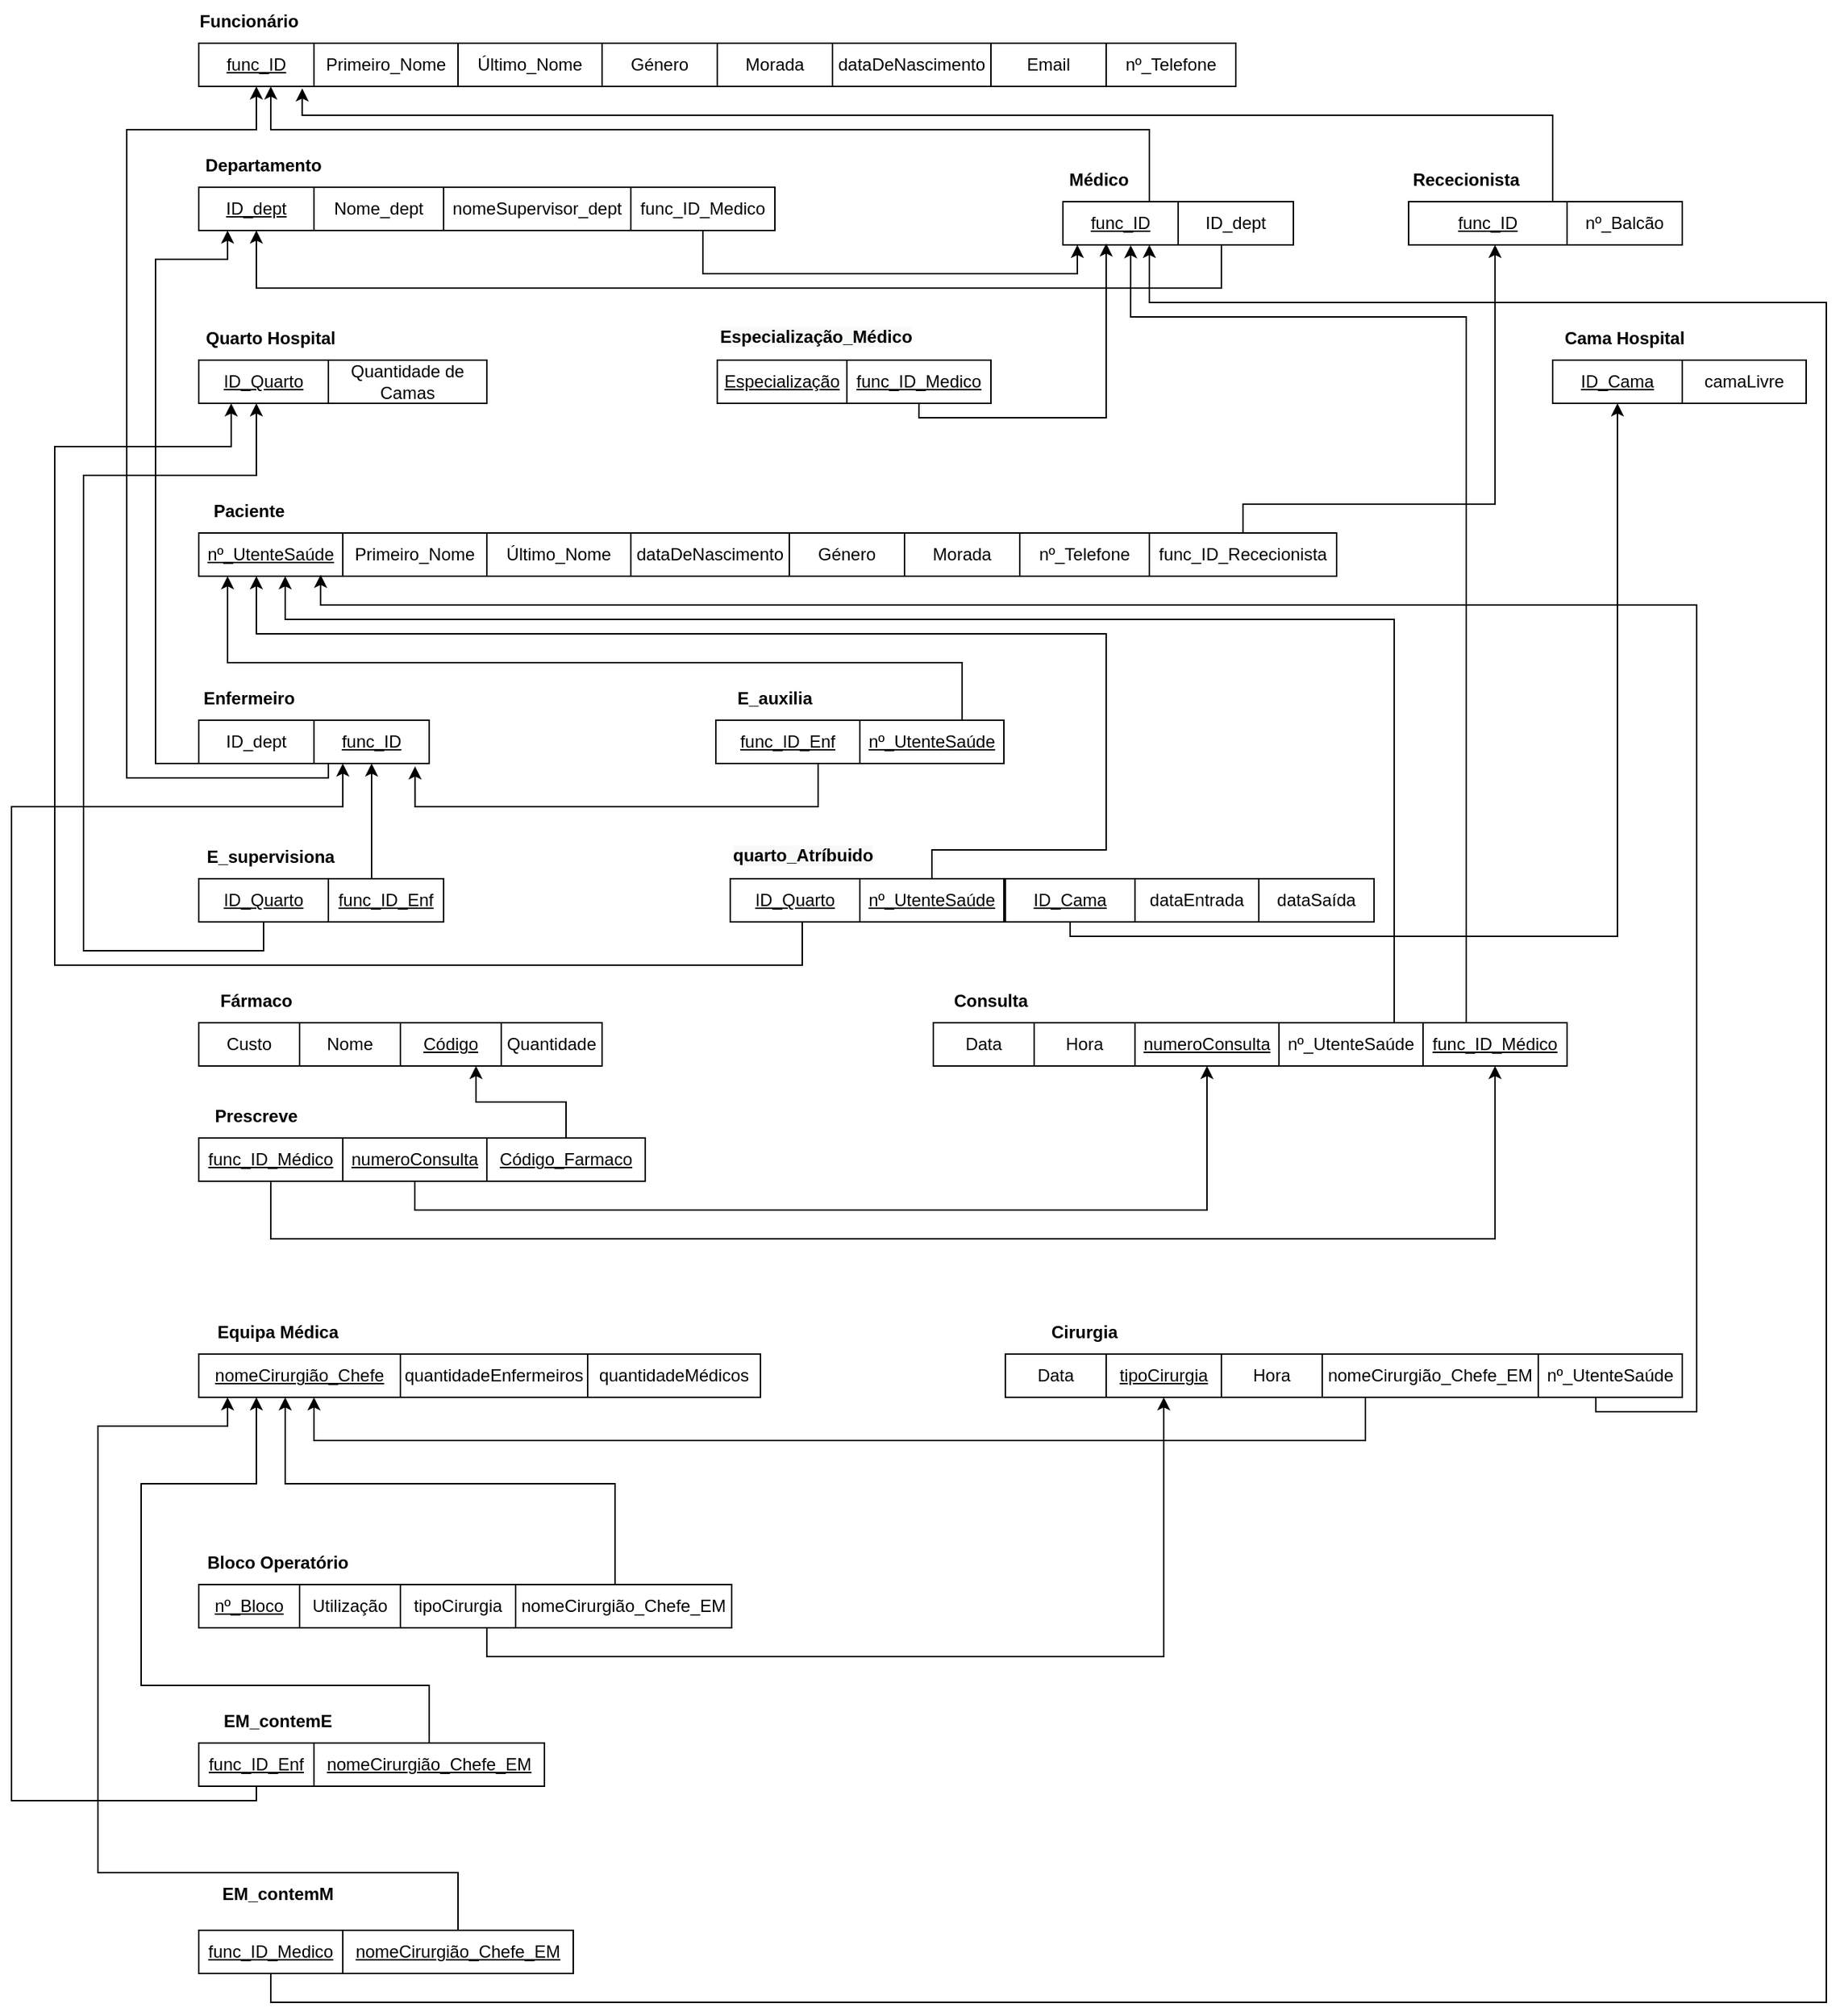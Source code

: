 <mxfile version="17.4.6" type="device"><diagram id="cAjbudyAMvsDgZdkriTX" name="Page-1"><mxGraphModel dx="2317" dy="547" grid="1" gridSize="10" guides="1" tooltips="1" connect="1" arrows="1" fold="1" page="1" pageScale="1" pageWidth="827" pageHeight="1169" math="0" shadow="0"><root><mxCell id="0"/><mxCell id="1" parent="0"/><mxCell id="IvRypY2tJd7vzsiSZAWa-1" value="&lt;u&gt;func_ID&lt;/u&gt;" style="rounded=0;whiteSpace=wrap;html=1;" parent="1" vertex="1"><mxGeometry x="40" y="130" width="80" height="30" as="geometry"/></mxCell><mxCell id="IvRypY2tJd7vzsiSZAWa-2" value="Primeiro_Nome" style="rounded=0;whiteSpace=wrap;html=1;" parent="1" vertex="1"><mxGeometry x="120" y="130" width="100" height="30" as="geometry"/></mxCell><mxCell id="IvRypY2tJd7vzsiSZAWa-6" value="Último_Nome" style="rounded=0;whiteSpace=wrap;html=1;" parent="1" vertex="1"><mxGeometry x="220" y="130" width="100" height="30" as="geometry"/></mxCell><mxCell id="IvRypY2tJd7vzsiSZAWa-7" value="Email" style="rounded=0;whiteSpace=wrap;html=1;" parent="1" vertex="1"><mxGeometry x="590" y="130" width="80" height="30" as="geometry"/></mxCell><mxCell id="IvRypY2tJd7vzsiSZAWa-8" value="dataDeNascimento" style="rounded=0;whiteSpace=wrap;html=1;" parent="1" vertex="1"><mxGeometry x="480" y="130" width="110" height="30" as="geometry"/></mxCell><mxCell id="IvRypY2tJd7vzsiSZAWa-9" value="Morada" style="rounded=0;whiteSpace=wrap;html=1;" parent="1" vertex="1"><mxGeometry x="400" y="130" width="80" height="30" as="geometry"/></mxCell><mxCell id="IvRypY2tJd7vzsiSZAWa-10" value="Género" style="rounded=0;whiteSpace=wrap;html=1;" parent="1" vertex="1"><mxGeometry x="320" y="130" width="80" height="30" as="geometry"/></mxCell><mxCell id="IvRypY2tJd7vzsiSZAWa-12" value="nº_Telefone" style="rounded=0;whiteSpace=wrap;html=1;" parent="1" vertex="1"><mxGeometry x="670" y="130" width="90" height="30" as="geometry"/></mxCell><mxCell id="IvRypY2tJd7vzsiSZAWa-14" value="&lt;b&gt;Funcionário&lt;/b&gt;" style="text;html=1;strokeColor=none;fillColor=none;align=center;verticalAlign=middle;whiteSpace=wrap;rounded=0;" parent="1" vertex="1"><mxGeometry x="40" y="100" width="70" height="30" as="geometry"/></mxCell><mxCell id="IvRypY2tJd7vzsiSZAWa-15" value="&lt;b&gt;Enfermeiro&lt;/b&gt;" style="text;html=1;strokeColor=none;fillColor=none;align=center;verticalAlign=middle;whiteSpace=wrap;rounded=0;" parent="1" vertex="1"><mxGeometry x="40" y="570" width="70" height="30" as="geometry"/></mxCell><mxCell id="IvRypY2tJd7vzsiSZAWa-16" value="&lt;b&gt;Médico&lt;/b&gt;" style="text;html=1;strokeColor=none;fillColor=none;align=center;verticalAlign=middle;whiteSpace=wrap;rounded=0;" parent="1" vertex="1"><mxGeometry x="630" y="210" width="70" height="30" as="geometry"/></mxCell><mxCell id="vJAE-lefQs8UqHgrxE0E-53" style="edgeStyle=orthogonalEdgeStyle;rounded=0;orthogonalLoop=1;jettySize=auto;html=1;" parent="1" source="IvRypY2tJd7vzsiSZAWa-17" edge="1"><mxGeometry relative="1" as="geometry"><mxPoint x="90" y="160" as="targetPoint"/><Array as="points"><mxPoint x="700" y="190"/><mxPoint x="90" y="190"/></Array></mxGeometry></mxCell><mxCell id="IvRypY2tJd7vzsiSZAWa-17" value="&lt;u&gt;func_ID&lt;/u&gt;" style="rounded=0;whiteSpace=wrap;html=1;" parent="1" vertex="1"><mxGeometry x="640" y="240" width="80" height="30" as="geometry"/></mxCell><mxCell id="IvRypY2tJd7vzsiSZAWa-18" value="&lt;b&gt;Rececionista&lt;/b&gt;" style="text;html=1;strokeColor=none;fillColor=none;align=center;verticalAlign=middle;whiteSpace=wrap;rounded=0;" parent="1" vertex="1"><mxGeometry x="880" y="210" width="80" height="30" as="geometry"/></mxCell><mxCell id="vJAE-lefQs8UqHgrxE0E-66" style="edgeStyle=orthogonalEdgeStyle;rounded=0;orthogonalLoop=1;jettySize=auto;html=1;entryX=0.898;entryY=1.047;entryDx=0;entryDy=0;entryPerimeter=0;" parent="1" source="IvRypY2tJd7vzsiSZAWa-19" target="IvRypY2tJd7vzsiSZAWa-1" edge="1"><mxGeometry relative="1" as="geometry"><Array as="points"><mxPoint x="980" y="180"/><mxPoint x="112" y="180"/></Array></mxGeometry></mxCell><mxCell id="IvRypY2tJd7vzsiSZAWa-19" value="&lt;u&gt;func_ID&lt;/u&gt;" style="rounded=0;whiteSpace=wrap;html=1;" parent="1" vertex="1"><mxGeometry x="880" y="240" width="110" height="30" as="geometry"/></mxCell><mxCell id="vJAE-lefQs8UqHgrxE0E-1" value="&lt;b&gt;Quarto Hospital&lt;/b&gt;" style="text;html=1;strokeColor=none;fillColor=none;align=center;verticalAlign=middle;whiteSpace=wrap;rounded=0;" parent="1" vertex="1"><mxGeometry x="40" y="320" width="100" height="30" as="geometry"/></mxCell><mxCell id="vJAE-lefQs8UqHgrxE0E-2" value="&lt;b&gt;Paciente&lt;/b&gt;" style="text;html=1;strokeColor=none;fillColor=none;align=center;verticalAlign=middle;whiteSpace=wrap;rounded=0;" parent="1" vertex="1"><mxGeometry x="40" y="440" width="70" height="30" as="geometry"/></mxCell><mxCell id="vJAE-lefQs8UqHgrxE0E-3" value="&lt;u&gt;ID_Quarto&lt;/u&gt;" style="rounded=0;whiteSpace=wrap;html=1;" parent="1" vertex="1"><mxGeometry x="40" y="350" width="90" height="30" as="geometry"/></mxCell><mxCell id="vJAE-lefQs8UqHgrxE0E-4" value="Quantidade de Camas" style="rounded=0;whiteSpace=wrap;html=1;" parent="1" vertex="1"><mxGeometry x="130" y="350" width="110" height="30" as="geometry"/></mxCell><mxCell id="vJAE-lefQs8UqHgrxE0E-8" value="&lt;u&gt;nº_UtenteSaúde&lt;/u&gt;" style="rounded=0;whiteSpace=wrap;html=1;" parent="1" vertex="1"><mxGeometry x="40" y="470" width="100" height="30" as="geometry"/></mxCell><mxCell id="vJAE-lefQs8UqHgrxE0E-9" value="Primeiro_Nome" style="rounded=0;whiteSpace=wrap;html=1;" parent="1" vertex="1"><mxGeometry x="140" y="470" width="100" height="30" as="geometry"/></mxCell><mxCell id="vJAE-lefQs8UqHgrxE0E-10" value="Último_Nome" style="rounded=0;whiteSpace=wrap;html=1;" parent="1" vertex="1"><mxGeometry x="240" y="470" width="100" height="30" as="geometry"/></mxCell><mxCell id="vJAE-lefQs8UqHgrxE0E-11" value="dataDeNascimento" style="rounded=0;whiteSpace=wrap;html=1;" parent="1" vertex="1"><mxGeometry x="340" y="470" width="110" height="30" as="geometry"/></mxCell><mxCell id="vJAE-lefQs8UqHgrxE0E-12" value="Género" style="rounded=0;whiteSpace=wrap;html=1;" parent="1" vertex="1"><mxGeometry x="450" y="470" width="80" height="30" as="geometry"/></mxCell><mxCell id="vJAE-lefQs8UqHgrxE0E-13" value="Morada" style="rounded=0;whiteSpace=wrap;html=1;" parent="1" vertex="1"><mxGeometry x="530" y="470" width="80" height="30" as="geometry"/></mxCell><mxCell id="vJAE-lefQs8UqHgrxE0E-14" value="nº_Telefone" style="rounded=0;whiteSpace=wrap;html=1;" parent="1" vertex="1"><mxGeometry x="610" y="470" width="90" height="30" as="geometry"/></mxCell><mxCell id="vJAE-lefQs8UqHgrxE0E-17" value="&lt;u&gt;ID_dept&lt;/u&gt;" style="rounded=0;whiteSpace=wrap;html=1;" parent="1" vertex="1"><mxGeometry x="40" y="230" width="80" height="30" as="geometry"/></mxCell><mxCell id="vJAE-lefQs8UqHgrxE0E-18" value="&lt;b&gt;Departamento&lt;/b&gt;" style="text;html=1;strokeColor=none;fillColor=none;align=center;verticalAlign=middle;whiteSpace=wrap;rounded=0;" parent="1" vertex="1"><mxGeometry x="40" y="200" width="90" height="30" as="geometry"/></mxCell><mxCell id="vJAE-lefQs8UqHgrxE0E-19" value="Nome_dept" style="rounded=0;whiteSpace=wrap;html=1;" parent="1" vertex="1"><mxGeometry x="120" y="230" width="90" height="30" as="geometry"/></mxCell><mxCell id="vJAE-lefQs8UqHgrxE0E-20" value="nomeSupervisor_dept" style="rounded=0;whiteSpace=wrap;html=1;" parent="1" vertex="1"><mxGeometry x="210" y="230" width="130" height="30" as="geometry"/></mxCell><mxCell id="vJAE-lefQs8UqHgrxE0E-35" style="edgeStyle=orthogonalEdgeStyle;rounded=0;orthogonalLoop=1;jettySize=auto;html=1;" parent="1" source="vJAE-lefQs8UqHgrxE0E-21" target="IvRypY2tJd7vzsiSZAWa-1" edge="1"><mxGeometry relative="1" as="geometry"><Array as="points"><mxPoint x="130" y="640"/><mxPoint x="-10" y="640"/><mxPoint x="-10" y="190"/><mxPoint x="80" y="190"/></Array></mxGeometry></mxCell><mxCell id="vJAE-lefQs8UqHgrxE0E-21" value="&lt;u&gt;func_ID&lt;/u&gt;" style="rounded=0;whiteSpace=wrap;html=1;" parent="1" vertex="1"><mxGeometry x="120" y="600" width="80" height="30" as="geometry"/></mxCell><mxCell id="vJAE-lefQs8UqHgrxE0E-27" value="&lt;b&gt;E_auxilia&lt;/b&gt;" style="text;html=1;strokeColor=none;fillColor=none;align=center;verticalAlign=middle;whiteSpace=wrap;rounded=0;" parent="1" vertex="1"><mxGeometry x="400" y="570" width="80" height="30" as="geometry"/></mxCell><mxCell id="vJAE-lefQs8UqHgrxE0E-46" style="edgeStyle=orthogonalEdgeStyle;rounded=0;orthogonalLoop=1;jettySize=auto;html=1;entryX=0.877;entryY=1.067;entryDx=0;entryDy=0;entryPerimeter=0;" parent="1" source="vJAE-lefQs8UqHgrxE0E-28" target="vJAE-lefQs8UqHgrxE0E-21" edge="1"><mxGeometry relative="1" as="geometry"><mxPoint x="190" y="590" as="targetPoint"/><Array as="points"><mxPoint x="470" y="660"/><mxPoint x="190" y="660"/></Array></mxGeometry></mxCell><mxCell id="vJAE-lefQs8UqHgrxE0E-28" value="&lt;u&gt;func_ID_Enf&lt;/u&gt;" style="rounded=0;whiteSpace=wrap;html=1;" parent="1" vertex="1"><mxGeometry x="399" y="600" width="100" height="30" as="geometry"/></mxCell><mxCell id="vJAE-lefQs8UqHgrxE0E-34" style="edgeStyle=orthogonalEdgeStyle;rounded=0;orthogonalLoop=1;jettySize=auto;html=1;entryX=0.25;entryY=1;entryDx=0;entryDy=0;" parent="1" source="vJAE-lefQs8UqHgrxE0E-33" target="vJAE-lefQs8UqHgrxE0E-17" edge="1"><mxGeometry relative="1" as="geometry"><Array as="points"><mxPoint x="80" y="630"/><mxPoint x="10" y="630"/><mxPoint x="10" y="280"/><mxPoint x="60" y="280"/></Array></mxGeometry></mxCell><mxCell id="vJAE-lefQs8UqHgrxE0E-33" value="ID_dept" style="rounded=0;whiteSpace=wrap;html=1;" parent="1" vertex="1"><mxGeometry x="40" y="600" width="80" height="30" as="geometry"/></mxCell><mxCell id="vJAE-lefQs8UqHgrxE0E-38" style="edgeStyle=orthogonalEdgeStyle;rounded=0;orthogonalLoop=1;jettySize=auto;html=1;" parent="1" source="vJAE-lefQs8UqHgrxE0E-37" target="vJAE-lefQs8UqHgrxE0E-8" edge="1"><mxGeometry relative="1" as="geometry"><mxPoint x="100" y="460" as="targetPoint"/><Array as="points"><mxPoint x="570" y="560"/><mxPoint x="60" y="560"/></Array></mxGeometry></mxCell><mxCell id="vJAE-lefQs8UqHgrxE0E-37" value="&lt;u&gt;nº_UtenteSaúde&lt;/u&gt;" style="rounded=0;whiteSpace=wrap;html=1;" parent="1" vertex="1"><mxGeometry x="499" y="600" width="100" height="30" as="geometry"/></mxCell><mxCell id="vJAE-lefQs8UqHgrxE0E-40" value="&lt;b&gt;E_supervisiona&lt;/b&gt;" style="text;html=1;strokeColor=none;fillColor=none;align=center;verticalAlign=middle;whiteSpace=wrap;rounded=0;" parent="1" vertex="1"><mxGeometry x="40" y="680" width="100" height="30" as="geometry"/></mxCell><mxCell id="vJAE-lefQs8UqHgrxE0E-44" style="edgeStyle=orthogonalEdgeStyle;rounded=0;orthogonalLoop=1;jettySize=auto;html=1;" parent="1" source="vJAE-lefQs8UqHgrxE0E-42" edge="1"><mxGeometry relative="1" as="geometry"><mxPoint x="80" y="380" as="targetPoint"/><Array as="points"><mxPoint x="85" y="760"/><mxPoint x="-40" y="760"/><mxPoint x="-40" y="430"/><mxPoint x="80" y="430"/></Array></mxGeometry></mxCell><mxCell id="vJAE-lefQs8UqHgrxE0E-42" value="&lt;u&gt;ID_Quarto&lt;/u&gt;" style="rounded=0;whiteSpace=wrap;html=1;" parent="1" vertex="1"><mxGeometry x="40" y="710" width="90" height="30" as="geometry"/></mxCell><mxCell id="vJAE-lefQs8UqHgrxE0E-47" style="edgeStyle=orthogonalEdgeStyle;rounded=0;orthogonalLoop=1;jettySize=auto;html=1;entryX=0.5;entryY=1;entryDx=0;entryDy=0;" parent="1" source="vJAE-lefQs8UqHgrxE0E-43" target="vJAE-lefQs8UqHgrxE0E-21" edge="1"><mxGeometry relative="1" as="geometry"><Array as="points"><mxPoint x="160" y="650"/><mxPoint x="160" y="650"/></Array></mxGeometry></mxCell><mxCell id="vJAE-lefQs8UqHgrxE0E-43" value="&lt;u&gt;func_ID_Enf&lt;/u&gt;" style="rounded=0;whiteSpace=wrap;html=1;" parent="1" vertex="1"><mxGeometry x="130" y="710" width="80" height="30" as="geometry"/></mxCell><mxCell id="vJAE-lefQs8UqHgrxE0E-54" style="edgeStyle=orthogonalEdgeStyle;rounded=0;orthogonalLoop=1;jettySize=auto;html=1;" parent="1" source="vJAE-lefQs8UqHgrxE0E-52" target="vJAE-lefQs8UqHgrxE0E-17" edge="1"><mxGeometry relative="1" as="geometry"><Array as="points"><mxPoint x="750" y="300"/><mxPoint x="80" y="300"/></Array></mxGeometry></mxCell><mxCell id="vJAE-lefQs8UqHgrxE0E-52" value="ID_dept" style="rounded=0;whiteSpace=wrap;html=1;" parent="1" vertex="1"><mxGeometry x="720" y="240" width="80" height="30" as="geometry"/></mxCell><mxCell id="vJAE-lefQs8UqHgrxE0E-56" style="edgeStyle=orthogonalEdgeStyle;rounded=0;orthogonalLoop=1;jettySize=auto;html=1;" parent="1" source="vJAE-lefQs8UqHgrxE0E-55" edge="1"><mxGeometry relative="1" as="geometry"><mxPoint x="650" y="270" as="targetPoint"/><Array as="points"><mxPoint x="390" y="290"/><mxPoint x="650" y="290"/><mxPoint x="650" y="270"/></Array></mxGeometry></mxCell><mxCell id="vJAE-lefQs8UqHgrxE0E-55" value="func_ID_Medico" style="rounded=0;whiteSpace=wrap;html=1;" parent="1" vertex="1"><mxGeometry x="340" y="230" width="100" height="30" as="geometry"/></mxCell><mxCell id="vJAE-lefQs8UqHgrxE0E-57" value="&lt;b&gt;Consulta&lt;/b&gt;" style="text;html=1;strokeColor=none;fillColor=none;align=center;verticalAlign=middle;whiteSpace=wrap;rounded=0;" parent="1" vertex="1"><mxGeometry x="550" y="780" width="80" height="30" as="geometry"/></mxCell><mxCell id="vJAE-lefQs8UqHgrxE0E-59" value="Data" style="rounded=0;whiteSpace=wrap;html=1;" parent="1" vertex="1"><mxGeometry x="550" y="810" width="70" height="30" as="geometry"/></mxCell><mxCell id="vJAE-lefQs8UqHgrxE0E-61" value="Hora" style="rounded=0;whiteSpace=wrap;html=1;" parent="1" vertex="1"><mxGeometry x="620" y="810" width="70" height="30" as="geometry"/></mxCell><mxCell id="vJAE-lefQs8UqHgrxE0E-64" value="&lt;u&gt;numeroConsulta&lt;/u&gt;" style="rounded=0;whiteSpace=wrap;html=1;" parent="1" vertex="1"><mxGeometry x="690" y="810" width="100" height="30" as="geometry"/></mxCell><mxCell id="vJAE-lefQs8UqHgrxE0E-79" style="edgeStyle=orthogonalEdgeStyle;rounded=0;orthogonalLoop=1;jettySize=auto;html=1;entryX=0.588;entryY=1.007;entryDx=0;entryDy=0;entryPerimeter=0;" parent="1" source="vJAE-lefQs8UqHgrxE0E-65" target="IvRypY2tJd7vzsiSZAWa-17" edge="1"><mxGeometry relative="1" as="geometry"><Array as="points"><mxPoint x="920" y="320"/><mxPoint x="687" y="320"/></Array></mxGeometry></mxCell><mxCell id="vJAE-lefQs8UqHgrxE0E-65" value="&lt;u&gt;func_ID_Médico&lt;/u&gt;" style="rounded=0;whiteSpace=wrap;html=1;" parent="1" vertex="1"><mxGeometry x="890" y="810" width="100" height="30" as="geometry"/></mxCell><mxCell id="vJAE-lefQs8UqHgrxE0E-68" style="edgeStyle=orthogonalEdgeStyle;rounded=0;orthogonalLoop=1;jettySize=auto;html=1;" parent="1" source="vJAE-lefQs8UqHgrxE0E-67" edge="1"><mxGeometry relative="1" as="geometry"><Array as="points"><mxPoint x="765" y="450"/><mxPoint x="940" y="450"/><mxPoint x="940" y="270"/></Array><mxPoint x="940" y="270" as="targetPoint"/></mxGeometry></mxCell><mxCell id="vJAE-lefQs8UqHgrxE0E-67" value="func_ID_Rececionista" style="rounded=0;whiteSpace=wrap;html=1;" parent="1" vertex="1"><mxGeometry x="700" y="470" width="130" height="30" as="geometry"/></mxCell><mxCell id="vJAE-lefQs8UqHgrxE0E-78" style="edgeStyle=orthogonalEdgeStyle;rounded=0;orthogonalLoop=1;jettySize=auto;html=1;" parent="1" source="vJAE-lefQs8UqHgrxE0E-71" edge="1"><mxGeometry relative="1" as="geometry"><Array as="points"><mxPoint x="870" y="530"/><mxPoint x="100" y="530"/><mxPoint x="100" y="500"/></Array><mxPoint x="100" y="500" as="targetPoint"/></mxGeometry></mxCell><mxCell id="vJAE-lefQs8UqHgrxE0E-71" value="nº_UtenteSaúde" style="rounded=0;whiteSpace=wrap;html=1;" parent="1" vertex="1"><mxGeometry x="790" y="810" width="100" height="30" as="geometry"/></mxCell><mxCell id="vJAE-lefQs8UqHgrxE0E-73" value="&lt;b&gt;Fármaco&lt;/b&gt;" style="text;html=1;strokeColor=none;fillColor=none;align=center;verticalAlign=middle;whiteSpace=wrap;rounded=0;" parent="1" vertex="1"><mxGeometry x="40" y="780" width="80" height="30" as="geometry"/></mxCell><mxCell id="vJAE-lefQs8UqHgrxE0E-74" value="Custo" style="rounded=0;whiteSpace=wrap;html=1;" parent="1" vertex="1"><mxGeometry x="40" y="810" width="70" height="30" as="geometry"/></mxCell><mxCell id="vJAE-lefQs8UqHgrxE0E-75" value="Nome&lt;span style=&quot;color: rgba(0 , 0 , 0 , 0) ; font-family: monospace ; font-size: 0px&quot;&gt;%3CmxGraphModel%3E%3Croot%3E%3CmxCell%20id%3D%220%22%2F%3E%3CmxCell%20id%3D%221%22%20parent%3D%220%22%2F%3E%3CmxCell%20id%3D%222%22%20value%3D%22Custo%22%20style%3D%22rounded%3D0%3BwhiteSpace%3Dwrap%3Bhtml%3D1%3B%22%20vertex%3D%221%22%20parent%3D%221%22%3E%3CmxGeometry%20x%3D%22670%22%20y%3D%22770%22%20width%3D%2270%22%20height%3D%2230%22%20as%3D%22geometry%22%2F%3E%3C%2FmxCell%3E%3C%2Froot%3E%3C%2FmxGraphModel%3E&lt;/span&gt;" style="rounded=0;whiteSpace=wrap;html=1;" parent="1" vertex="1"><mxGeometry x="110" y="810" width="70" height="30" as="geometry"/></mxCell><mxCell id="vJAE-lefQs8UqHgrxE0E-76" value="&lt;u&gt;Código&lt;/u&gt;" style="rounded=0;whiteSpace=wrap;html=1;" parent="1" vertex="1"><mxGeometry x="180" y="810" width="70" height="30" as="geometry"/></mxCell><mxCell id="vJAE-lefQs8UqHgrxE0E-77" value="Quantidade" style="rounded=0;whiteSpace=wrap;html=1;" parent="1" vertex="1"><mxGeometry x="250" y="810" width="70" height="30" as="geometry"/></mxCell><mxCell id="vJAE-lefQs8UqHgrxE0E-80" value="&lt;b&gt;Prescreve&lt;/b&gt;" style="text;html=1;strokeColor=none;fillColor=none;align=center;verticalAlign=middle;whiteSpace=wrap;rounded=0;" parent="1" vertex="1"><mxGeometry x="40" y="860" width="80" height="30" as="geometry"/></mxCell><mxCell id="vJAE-lefQs8UqHgrxE0E-83" style="edgeStyle=orthogonalEdgeStyle;rounded=0;orthogonalLoop=1;jettySize=auto;html=1;entryX=0.5;entryY=1;entryDx=0;entryDy=0;" parent="1" source="vJAE-lefQs8UqHgrxE0E-81" target="vJAE-lefQs8UqHgrxE0E-64" edge="1"><mxGeometry relative="1" as="geometry"><Array as="points"><mxPoint x="190" y="940"/><mxPoint x="740" y="940"/></Array></mxGeometry></mxCell><mxCell id="vJAE-lefQs8UqHgrxE0E-81" value="&lt;u&gt;numeroConsulta&lt;/u&gt;" style="rounded=0;whiteSpace=wrap;html=1;" parent="1" vertex="1"><mxGeometry x="140" y="890" width="100" height="30" as="geometry"/></mxCell><mxCell id="GiGD3as3IDxHMQthUxVa-3" style="edgeStyle=orthogonalEdgeStyle;rounded=0;orthogonalLoop=1;jettySize=auto;html=1;entryX=0.5;entryY=1;entryDx=0;entryDy=0;" parent="1" source="vJAE-lefQs8UqHgrxE0E-82" target="vJAE-lefQs8UqHgrxE0E-65" edge="1"><mxGeometry relative="1" as="geometry"><Array as="points"><mxPoint x="90" y="960"/><mxPoint x="940" y="960"/></Array></mxGeometry></mxCell><mxCell id="vJAE-lefQs8UqHgrxE0E-82" value="&lt;u&gt;func_ID_Médico&lt;/u&gt;" style="rounded=0;whiteSpace=wrap;html=1;" parent="1" vertex="1"><mxGeometry x="40" y="890" width="100" height="30" as="geometry"/></mxCell><mxCell id="vJAE-lefQs8UqHgrxE0E-86" style="edgeStyle=orthogonalEdgeStyle;rounded=0;orthogonalLoop=1;jettySize=auto;html=1;entryX=0.75;entryY=1;entryDx=0;entryDy=0;" parent="1" source="vJAE-lefQs8UqHgrxE0E-85" target="vJAE-lefQs8UqHgrxE0E-76" edge="1"><mxGeometry relative="1" as="geometry"/></mxCell><mxCell id="vJAE-lefQs8UqHgrxE0E-85" value="&lt;u&gt;Código_Farmaco&lt;/u&gt;" style="rounded=0;whiteSpace=wrap;html=1;" parent="1" vertex="1"><mxGeometry x="240" y="890" width="110" height="30" as="geometry"/></mxCell><mxCell id="GiGD3as3IDxHMQthUxVa-4" value="&lt;span style=&quot;color: rgb(0 , 0 , 0) ; font-family: &amp;#34;helvetica&amp;#34; ; font-size: 12px ; font-style: normal ; letter-spacing: normal ; text-align: center ; text-indent: 0px ; text-transform: none ; word-spacing: 0px ; background-color: rgb(248 , 249 , 250) ; display: inline ; float: none&quot;&gt;&lt;b&gt;quarto_Atríbuido&lt;/b&gt;&lt;/span&gt;" style="text;whiteSpace=wrap;html=1;" parent="1" vertex="1"><mxGeometry x="409" y="680" width="116" height="30" as="geometry"/></mxCell><mxCell id="GiGD3as3IDxHMQthUxVa-6" style="edgeStyle=orthogonalEdgeStyle;rounded=0;orthogonalLoop=1;jettySize=auto;html=1;entryX=0.25;entryY=1;entryDx=0;entryDy=0;" parent="1" source="GiGD3as3IDxHMQthUxVa-5" target="vJAE-lefQs8UqHgrxE0E-3" edge="1"><mxGeometry relative="1" as="geometry"><Array as="points"><mxPoint x="459" y="770"/><mxPoint x="-60" y="770"/><mxPoint x="-60" y="410"/><mxPoint x="63" y="410"/></Array></mxGeometry></mxCell><mxCell id="GiGD3as3IDxHMQthUxVa-5" value="&lt;u&gt;ID_Quarto&lt;/u&gt;" style="rounded=0;whiteSpace=wrap;html=1;" parent="1" vertex="1"><mxGeometry x="409" y="710" width="90" height="30" as="geometry"/></mxCell><mxCell id="GiGD3as3IDxHMQthUxVa-8" style="edgeStyle=orthogonalEdgeStyle;rounded=0;orthogonalLoop=1;jettySize=auto;html=1;" parent="1" source="GiGD3as3IDxHMQthUxVa-7" target="vJAE-lefQs8UqHgrxE0E-8" edge="1"><mxGeometry relative="1" as="geometry"><Array as="points"><mxPoint x="549" y="690"/><mxPoint x="670" y="690"/><mxPoint x="670" y="540"/><mxPoint x="80" y="540"/></Array></mxGeometry></mxCell><mxCell id="GiGD3as3IDxHMQthUxVa-7" value="&lt;u&gt;nº_UtenteSaúde&lt;/u&gt;" style="rounded=0;whiteSpace=wrap;html=1;" parent="1" vertex="1"><mxGeometry x="499" y="710" width="100" height="30" as="geometry"/></mxCell><mxCell id="GiGD3as3IDxHMQthUxVa-9" value="dataEntrada" style="rounded=0;whiteSpace=wrap;html=1;" parent="1" vertex="1"><mxGeometry x="690" y="710" width="86" height="30" as="geometry"/></mxCell><mxCell id="GiGD3as3IDxHMQthUxVa-11" value="dataSaída" style="rounded=0;whiteSpace=wrap;html=1;" parent="1" vertex="1"><mxGeometry x="776" y="710" width="80" height="30" as="geometry"/></mxCell><mxCell id="GiGD3as3IDxHMQthUxVa-12" value="&lt;u&gt;Especialização&lt;/u&gt;" style="rounded=0;whiteSpace=wrap;html=1;" parent="1" vertex="1"><mxGeometry x="400" y="350" width="90" height="30" as="geometry"/></mxCell><mxCell id="GiGD3as3IDxHMQthUxVa-13" value="&lt;span style=&quot;color: rgb(0 , 0 , 0) ; font-family: &amp;#34;helvetica&amp;#34; ; font-size: 12px ; font-style: normal ; letter-spacing: normal ; text-align: center ; text-indent: 0px ; text-transform: none ; word-spacing: 0px ; background-color: rgb(248 , 249 , 250) ; display: inline ; float: none&quot;&gt;&lt;b&gt;Especialização_Médico&lt;/b&gt;&lt;/span&gt;" style="text;whiteSpace=wrap;html=1;" parent="1" vertex="1"><mxGeometry x="400" y="320" width="150" height="30" as="geometry"/></mxCell><mxCell id="GiGD3as3IDxHMQthUxVa-16" style="edgeStyle=orthogonalEdgeStyle;rounded=0;orthogonalLoop=1;jettySize=auto;html=1;" parent="1" source="GiGD3as3IDxHMQthUxVa-14" edge="1"><mxGeometry relative="1" as="geometry"><Array as="points"><mxPoint x="540" y="390"/><mxPoint x="670" y="390"/><mxPoint x="670" y="269"/></Array><mxPoint x="670" y="269" as="targetPoint"/></mxGeometry></mxCell><mxCell id="GiGD3as3IDxHMQthUxVa-14" value="&lt;u&gt;func_ID_Medico&lt;/u&gt;" style="rounded=0;whiteSpace=wrap;html=1;" parent="1" vertex="1"><mxGeometry x="490" y="350" width="100" height="30" as="geometry"/></mxCell><mxCell id="otsK8TfmpAIwEf-6RJtQ-1" value="nº_Balcão" style="rounded=0;whiteSpace=wrap;html=1;" vertex="1" parent="1"><mxGeometry x="990" y="240" width="80" height="30" as="geometry"/></mxCell><mxCell id="otsK8TfmpAIwEf-6RJtQ-2" value="&lt;b&gt;Cama Hospital&lt;/b&gt;" style="text;html=1;strokeColor=none;fillColor=none;align=center;verticalAlign=middle;whiteSpace=wrap;rounded=0;" vertex="1" parent="1"><mxGeometry x="980" y="320" width="100" height="30" as="geometry"/></mxCell><mxCell id="otsK8TfmpAIwEf-6RJtQ-3" value="&lt;u&gt;ID_Cama&lt;/u&gt;" style="rounded=0;whiteSpace=wrap;html=1;" vertex="1" parent="1"><mxGeometry x="980" y="350" width="90" height="30" as="geometry"/></mxCell><mxCell id="otsK8TfmpAIwEf-6RJtQ-4" value="camaLivre" style="rounded=0;whiteSpace=wrap;html=1;" vertex="1" parent="1"><mxGeometry x="1070" y="350" width="86" height="30" as="geometry"/></mxCell><mxCell id="otsK8TfmpAIwEf-6RJtQ-6" style="edgeStyle=orthogonalEdgeStyle;rounded=0;orthogonalLoop=1;jettySize=auto;html=1;entryX=0.5;entryY=1;entryDx=0;entryDy=0;" edge="1" parent="1" source="otsK8TfmpAIwEf-6RJtQ-5" target="otsK8TfmpAIwEf-6RJtQ-3"><mxGeometry relative="1" as="geometry"><Array as="points"><mxPoint x="645" y="750"/><mxPoint x="1025" y="750"/></Array></mxGeometry></mxCell><mxCell id="otsK8TfmpAIwEf-6RJtQ-5" value="&lt;u&gt;ID_Cama&lt;/u&gt;" style="rounded=0;whiteSpace=wrap;html=1;" vertex="1" parent="1"><mxGeometry x="600" y="710" width="90" height="30" as="geometry"/></mxCell><mxCell id="otsK8TfmpAIwEf-6RJtQ-7" value="&lt;b&gt;Bloco Operatório&lt;/b&gt;" style="text;html=1;strokeColor=none;fillColor=none;align=center;verticalAlign=middle;whiteSpace=wrap;rounded=0;" vertex="1" parent="1"><mxGeometry x="40" y="1170" width="110" height="30" as="geometry"/></mxCell><mxCell id="otsK8TfmpAIwEf-6RJtQ-8" value="&lt;u&gt;nº_Bloco&lt;/u&gt;" style="rounded=0;whiteSpace=wrap;html=1;" vertex="1" parent="1"><mxGeometry x="40" y="1200" width="70" height="30" as="geometry"/></mxCell><mxCell id="otsK8TfmpAIwEf-6RJtQ-9" value="Utilização" style="rounded=0;whiteSpace=wrap;html=1;" vertex="1" parent="1"><mxGeometry x="110" y="1200" width="70" height="30" as="geometry"/></mxCell><mxCell id="otsK8TfmpAIwEf-6RJtQ-10" value="&lt;b&gt;Equipa Médica&lt;/b&gt;" style="text;html=1;strokeColor=none;fillColor=none;align=center;verticalAlign=middle;whiteSpace=wrap;rounded=0;" vertex="1" parent="1"><mxGeometry x="40" y="1010" width="110" height="30" as="geometry"/></mxCell><mxCell id="otsK8TfmpAIwEf-6RJtQ-11" value="&lt;u&gt;nomeCirurgião_Chefe&lt;/u&gt;" style="rounded=0;whiteSpace=wrap;html=1;" vertex="1" parent="1"><mxGeometry x="40" y="1040" width="140" height="30" as="geometry"/></mxCell><mxCell id="otsK8TfmpAIwEf-6RJtQ-12" value="quantidadeEnfermeiros" style="rounded=0;whiteSpace=wrap;html=1;" vertex="1" parent="1"><mxGeometry x="180" y="1040" width="130" height="30" as="geometry"/></mxCell><mxCell id="otsK8TfmpAIwEf-6RJtQ-13" value="quantidadeMédicos" style="rounded=0;whiteSpace=wrap;html=1;" vertex="1" parent="1"><mxGeometry x="310" y="1040" width="120" height="30" as="geometry"/></mxCell><mxCell id="otsK8TfmpAIwEf-6RJtQ-14" value="&lt;b&gt;Cirurgia&lt;/b&gt;" style="text;html=1;strokeColor=none;fillColor=none;align=center;verticalAlign=middle;whiteSpace=wrap;rounded=0;" vertex="1" parent="1"><mxGeometry x="600" y="1010" width="110" height="30" as="geometry"/></mxCell><mxCell id="otsK8TfmpAIwEf-6RJtQ-16" value="Data" style="rounded=0;whiteSpace=wrap;html=1;" vertex="1" parent="1"><mxGeometry x="600" y="1040" width="70" height="30" as="geometry"/></mxCell><mxCell id="otsK8TfmpAIwEf-6RJtQ-17" value="&lt;u&gt;tipoCirurgia&lt;/u&gt;" style="rounded=0;whiteSpace=wrap;html=1;" vertex="1" parent="1"><mxGeometry x="670" y="1040" width="80" height="30" as="geometry"/></mxCell><mxCell id="otsK8TfmpAIwEf-6RJtQ-18" value="Hora" style="rounded=0;whiteSpace=wrap;html=1;" vertex="1" parent="1"><mxGeometry x="750" y="1040" width="70" height="30" as="geometry"/></mxCell><mxCell id="otsK8TfmpAIwEf-6RJtQ-21" style="edgeStyle=orthogonalEdgeStyle;rounded=0;orthogonalLoop=1;jettySize=auto;html=1;entryX=0.5;entryY=1;entryDx=0;entryDy=0;" edge="1" parent="1" source="otsK8TfmpAIwEf-6RJtQ-19" target="otsK8TfmpAIwEf-6RJtQ-17"><mxGeometry relative="1" as="geometry"><Array as="points"><mxPoint x="240" y="1250"/><mxPoint x="710" y="1250"/></Array></mxGeometry></mxCell><mxCell id="otsK8TfmpAIwEf-6RJtQ-19" value="tipoCirurgia" style="rounded=0;whiteSpace=wrap;html=1;" vertex="1" parent="1"><mxGeometry x="180" y="1200" width="80" height="30" as="geometry"/></mxCell><mxCell id="otsK8TfmpAIwEf-6RJtQ-24" style="edgeStyle=orthogonalEdgeStyle;rounded=0;orthogonalLoop=1;jettySize=auto;html=1;" edge="1" parent="1" source="otsK8TfmpAIwEf-6RJtQ-23"><mxGeometry relative="1" as="geometry"><mxPoint x="100" y="1070" as="targetPoint"/><Array as="points"><mxPoint x="329" y="1130"/><mxPoint x="100" y="1130"/><mxPoint x="100" y="1070"/></Array></mxGeometry></mxCell><mxCell id="otsK8TfmpAIwEf-6RJtQ-23" value="nomeCirurgião_Chefe_EM" style="rounded=0;whiteSpace=wrap;html=1;" vertex="1" parent="1"><mxGeometry x="260" y="1200" width="150" height="30" as="geometry"/></mxCell><mxCell id="otsK8TfmpAIwEf-6RJtQ-26" style="edgeStyle=orthogonalEdgeStyle;rounded=0;orthogonalLoop=1;jettySize=auto;html=1;" edge="1" parent="1" source="otsK8TfmpAIwEf-6RJtQ-25"><mxGeometry relative="1" as="geometry"><mxPoint x="120" y="1070" as="targetPoint"/><Array as="points"><mxPoint x="850" y="1100"/><mxPoint x="120" y="1100"/><mxPoint x="120" y="1070"/></Array></mxGeometry></mxCell><mxCell id="otsK8TfmpAIwEf-6RJtQ-25" value="nomeCirurgião_Chefe_EM" style="rounded=0;whiteSpace=wrap;html=1;" vertex="1" parent="1"><mxGeometry x="820" y="1040" width="150" height="30" as="geometry"/></mxCell><mxCell id="otsK8TfmpAIwEf-6RJtQ-30" style="edgeStyle=orthogonalEdgeStyle;rounded=0;orthogonalLoop=1;jettySize=auto;html=1;entryX=0.846;entryY=0.967;entryDx=0;entryDy=0;entryPerimeter=0;" edge="1" parent="1" source="otsK8TfmpAIwEf-6RJtQ-29" target="vJAE-lefQs8UqHgrxE0E-8"><mxGeometry relative="1" as="geometry"><Array as="points"><mxPoint x="1010" y="1080"/><mxPoint x="1080" y="1080"/><mxPoint x="1080" y="520"/><mxPoint x="125" y="520"/></Array></mxGeometry></mxCell><mxCell id="otsK8TfmpAIwEf-6RJtQ-29" value="nº_UtenteSaúde" style="rounded=0;whiteSpace=wrap;html=1;" vertex="1" parent="1"><mxGeometry x="970" y="1040" width="100" height="30" as="geometry"/></mxCell><mxCell id="otsK8TfmpAIwEf-6RJtQ-31" value="&lt;b&gt;EM_contemE&lt;/b&gt;" style="text;html=1;strokeColor=none;fillColor=none;align=center;verticalAlign=middle;whiteSpace=wrap;rounded=0;" vertex="1" parent="1"><mxGeometry x="40" y="1280" width="110" height="30" as="geometry"/></mxCell><mxCell id="otsK8TfmpAIwEf-6RJtQ-32" value="&lt;b&gt;EM_contemM&lt;/b&gt;" style="text;html=1;strokeColor=none;fillColor=none;align=center;verticalAlign=middle;whiteSpace=wrap;rounded=0;" vertex="1" parent="1"><mxGeometry x="40" y="1400" width="110" height="30" as="geometry"/></mxCell><mxCell id="otsK8TfmpAIwEf-6RJtQ-35" style="edgeStyle=orthogonalEdgeStyle;rounded=0;orthogonalLoop=1;jettySize=auto;html=1;entryX=0.25;entryY=1;entryDx=0;entryDy=0;" edge="1" parent="1" source="otsK8TfmpAIwEf-6RJtQ-33" target="vJAE-lefQs8UqHgrxE0E-21"><mxGeometry relative="1" as="geometry"><Array as="points"><mxPoint x="80" y="1350"/><mxPoint x="-90" y="1350"/><mxPoint x="-90" y="660"/><mxPoint x="140" y="660"/></Array></mxGeometry></mxCell><mxCell id="otsK8TfmpAIwEf-6RJtQ-33" value="&lt;u&gt;func_ID_Enf&lt;/u&gt;" style="rounded=0;whiteSpace=wrap;html=1;" vertex="1" parent="1"><mxGeometry x="40" y="1310" width="80" height="30" as="geometry"/></mxCell><mxCell id="otsK8TfmpAIwEf-6RJtQ-36" style="edgeStyle=orthogonalEdgeStyle;rounded=0;orthogonalLoop=1;jettySize=auto;html=1;" edge="1" parent="1" source="otsK8TfmpAIwEf-6RJtQ-34"><mxGeometry relative="1" as="geometry"><mxPoint x="80" y="1070" as="targetPoint"/><Array as="points"><mxPoint x="200" y="1270"/><mxPoint y="1270"/><mxPoint y="1130"/><mxPoint x="80" y="1130"/><mxPoint x="80" y="1070"/></Array></mxGeometry></mxCell><mxCell id="otsK8TfmpAIwEf-6RJtQ-34" value="&lt;u&gt;nomeCirurgião_Chefe_EM&lt;/u&gt;" style="rounded=0;whiteSpace=wrap;html=1;" vertex="1" parent="1"><mxGeometry x="120" y="1310" width="160" height="30" as="geometry"/></mxCell><mxCell id="otsK8TfmpAIwEf-6RJtQ-40" style="edgeStyle=orthogonalEdgeStyle;rounded=0;orthogonalLoop=1;jettySize=auto;html=1;" edge="1" parent="1" source="otsK8TfmpAIwEf-6RJtQ-37"><mxGeometry relative="1" as="geometry"><mxPoint x="700" y="270" as="targetPoint"/><Array as="points"><mxPoint x="90" y="1490"/><mxPoint x="1170" y="1490"/><mxPoint x="1170" y="310"/><mxPoint x="700" y="310"/><mxPoint x="700" y="271"/></Array></mxGeometry></mxCell><mxCell id="otsK8TfmpAIwEf-6RJtQ-37" value="&lt;u&gt;func_ID_Medico&lt;/u&gt;" style="rounded=0;whiteSpace=wrap;html=1;" vertex="1" parent="1"><mxGeometry x="40" y="1440" width="100" height="30" as="geometry"/></mxCell><mxCell id="otsK8TfmpAIwEf-6RJtQ-39" style="edgeStyle=orthogonalEdgeStyle;rounded=0;orthogonalLoop=1;jettySize=auto;html=1;" edge="1" parent="1" source="otsK8TfmpAIwEf-6RJtQ-38"><mxGeometry relative="1" as="geometry"><mxPoint x="60" y="1070" as="targetPoint"/><Array as="points"><mxPoint x="220" y="1400"/><mxPoint x="-30" y="1400"/><mxPoint x="-30" y="1090"/><mxPoint x="60" y="1090"/></Array></mxGeometry></mxCell><mxCell id="otsK8TfmpAIwEf-6RJtQ-38" value="&lt;u&gt;nomeCirurgião_Chefe_EM&lt;/u&gt;" style="rounded=0;whiteSpace=wrap;html=1;" vertex="1" parent="1"><mxGeometry x="140" y="1440" width="160" height="30" as="geometry"/></mxCell></root></mxGraphModel></diagram></mxfile>
